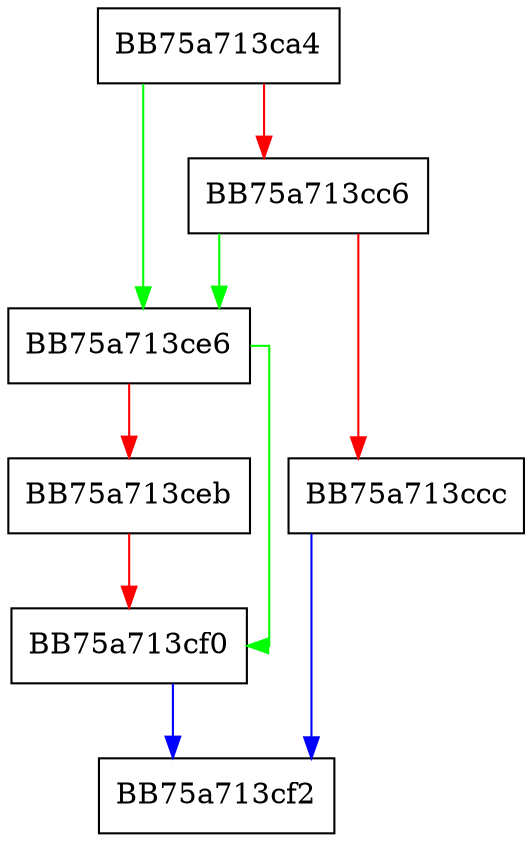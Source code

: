 digraph GetVaultRecordCount {
  node [shape="box"];
  graph [splines=ortho];
  BB75a713ca4 -> BB75a713ce6 [color="green"];
  BB75a713ca4 -> BB75a713cc6 [color="red"];
  BB75a713cc6 -> BB75a713ce6 [color="green"];
  BB75a713cc6 -> BB75a713ccc [color="red"];
  BB75a713ccc -> BB75a713cf2 [color="blue"];
  BB75a713ce6 -> BB75a713cf0 [color="green"];
  BB75a713ce6 -> BB75a713ceb [color="red"];
  BB75a713ceb -> BB75a713cf0 [color="red"];
  BB75a713cf0 -> BB75a713cf2 [color="blue"];
}